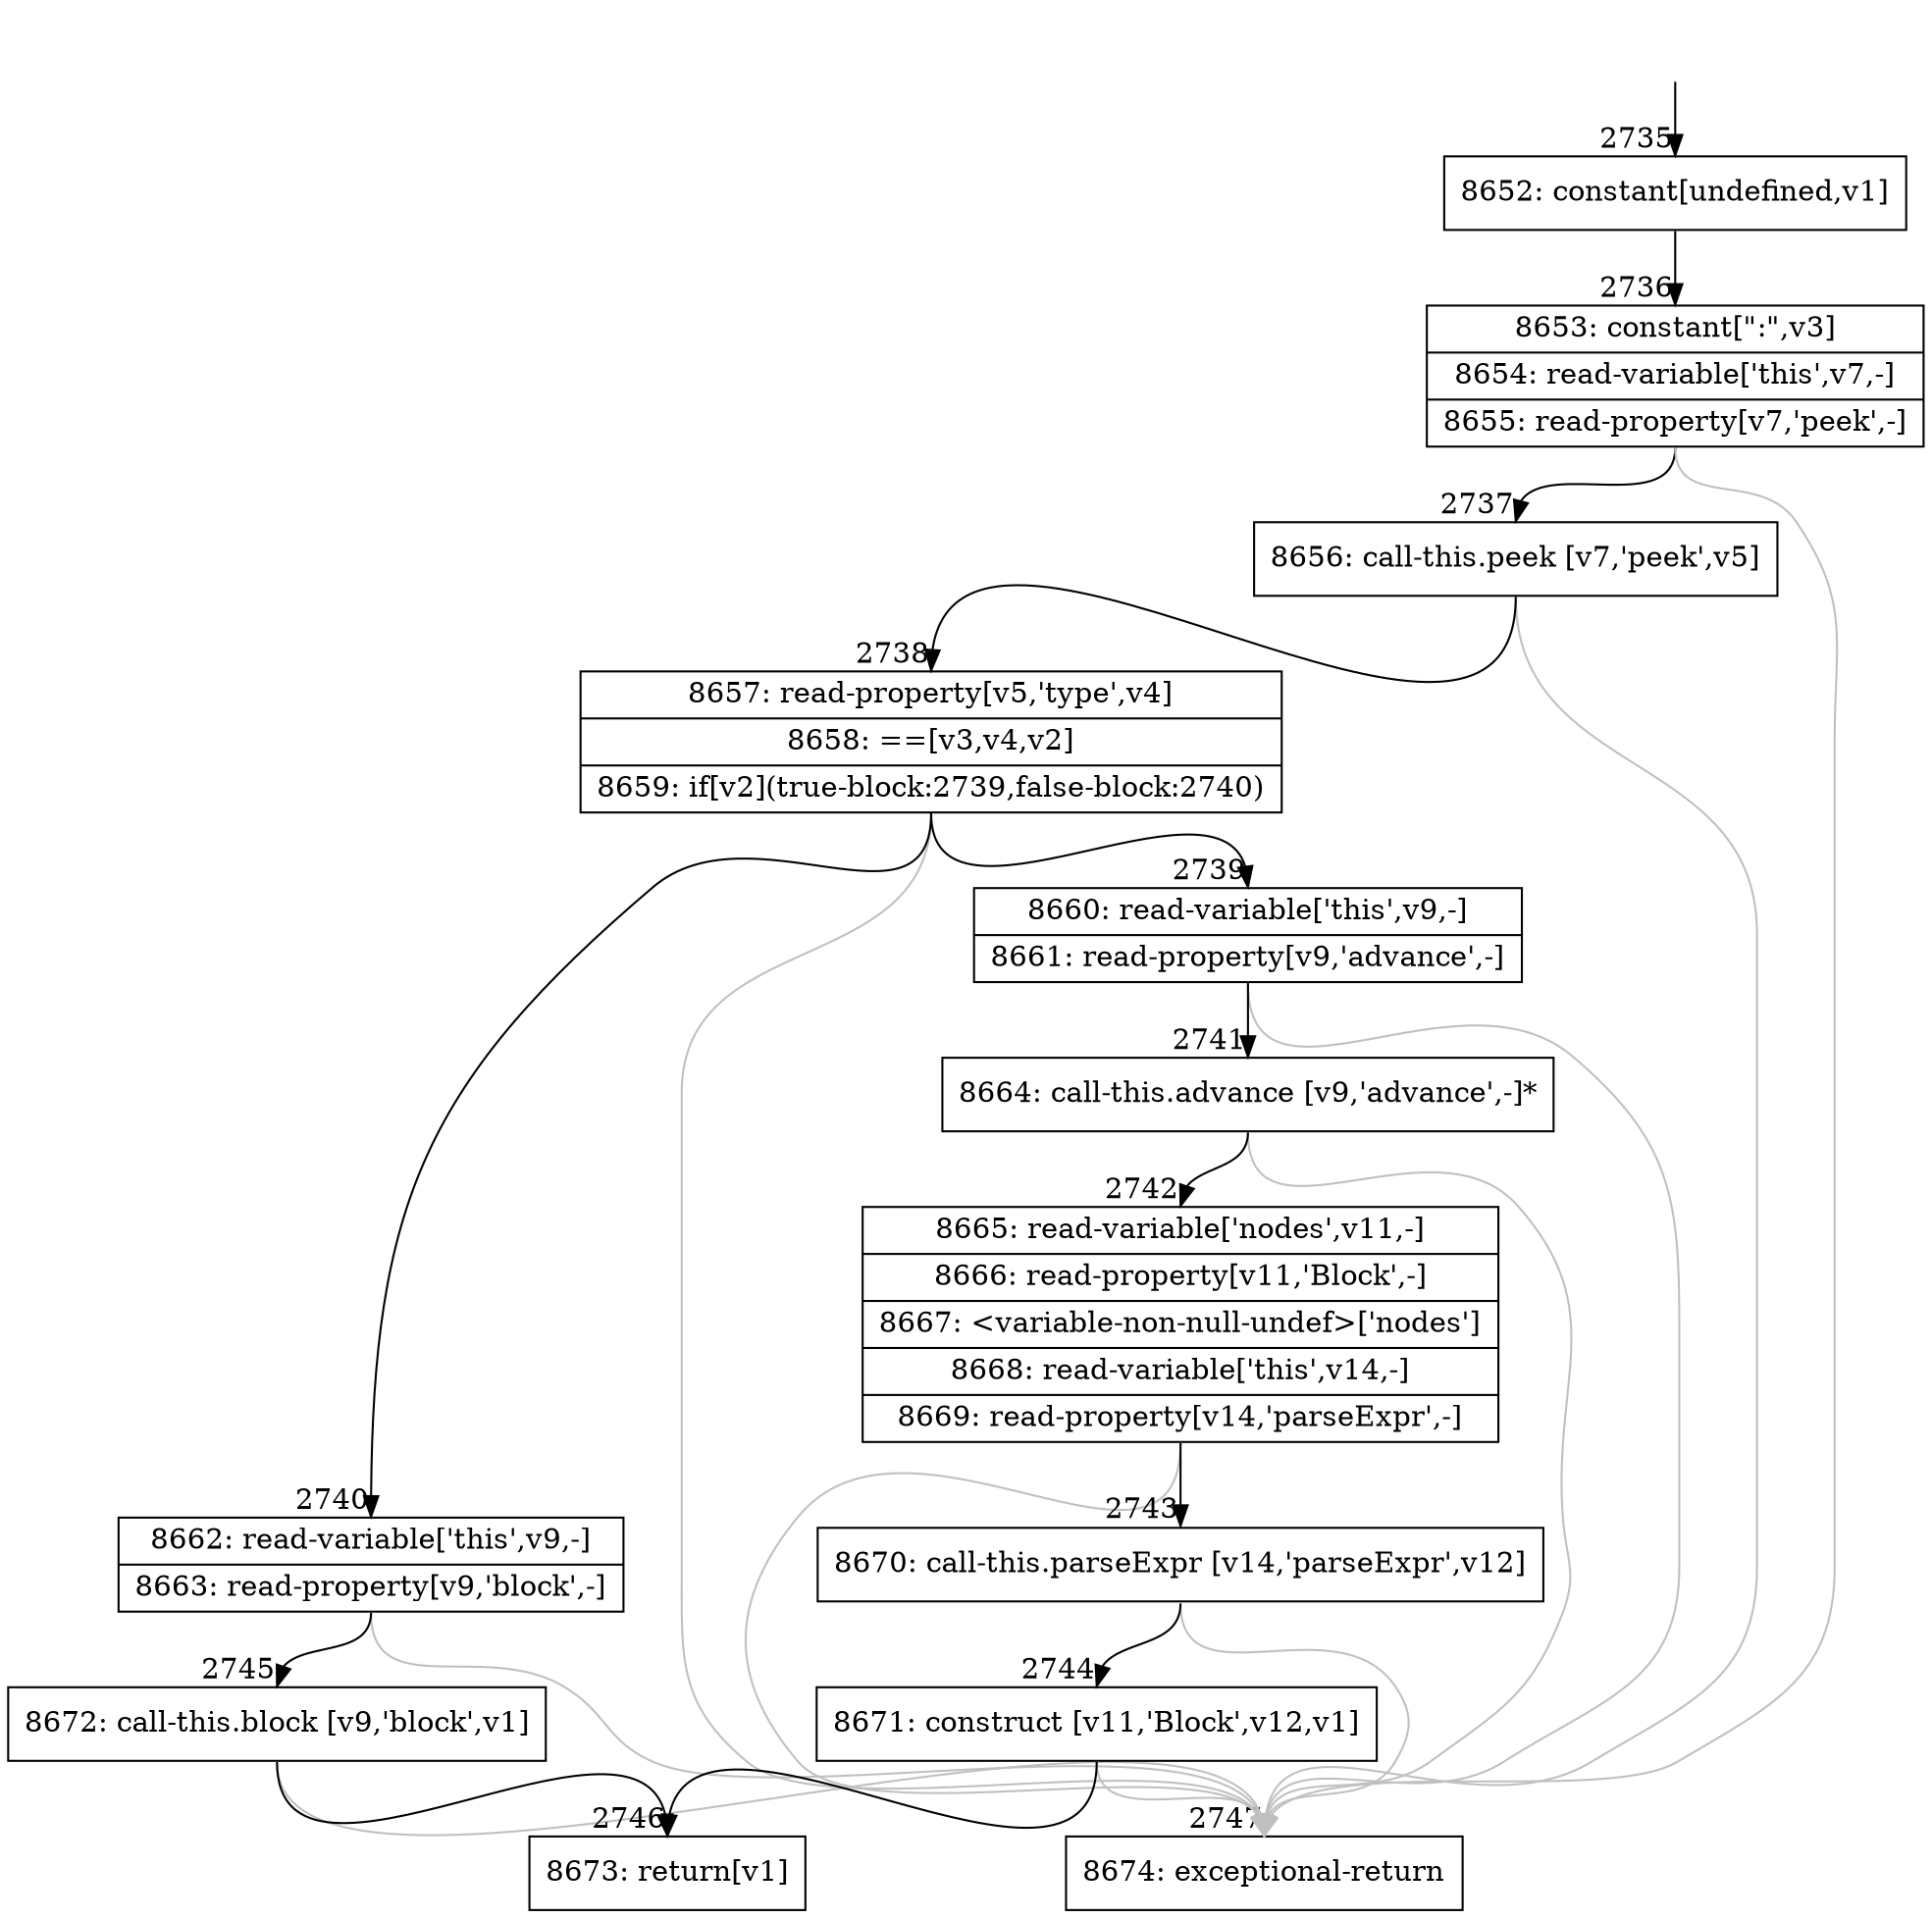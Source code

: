 digraph {
rankdir="TD"
BB_entry168[shape=none,label=""];
BB_entry168 -> BB2735 [tailport=s, headport=n, headlabel="    2735"]
BB2735 [shape=record label="{8652: constant[undefined,v1]}" ] 
BB2735 -> BB2736 [tailport=s, headport=n, headlabel="      2736"]
BB2736 [shape=record label="{8653: constant[\":\",v3]|8654: read-variable['this',v7,-]|8655: read-property[v7,'peek',-]}" ] 
BB2736 -> BB2737 [tailport=s, headport=n, headlabel="      2737"]
BB2736 -> BB2747 [tailport=s, headport=n, color=gray, headlabel="      2747"]
BB2737 [shape=record label="{8656: call-this.peek [v7,'peek',v5]}" ] 
BB2737 -> BB2738 [tailport=s, headport=n, headlabel="      2738"]
BB2737 -> BB2747 [tailport=s, headport=n, color=gray]
BB2738 [shape=record label="{8657: read-property[v5,'type',v4]|8658: ==[v3,v4,v2]|8659: if[v2](true-block:2739,false-block:2740)}" ] 
BB2738 -> BB2739 [tailport=s, headport=n, headlabel="      2739"]
BB2738 -> BB2740 [tailport=s, headport=n, headlabel="      2740"]
BB2738 -> BB2747 [tailport=s, headport=n, color=gray]
BB2739 [shape=record label="{8660: read-variable['this',v9,-]|8661: read-property[v9,'advance',-]}" ] 
BB2739 -> BB2741 [tailport=s, headport=n, headlabel="      2741"]
BB2739 -> BB2747 [tailport=s, headport=n, color=gray]
BB2740 [shape=record label="{8662: read-variable['this',v9,-]|8663: read-property[v9,'block',-]}" ] 
BB2740 -> BB2745 [tailport=s, headport=n, headlabel="      2745"]
BB2740 -> BB2747 [tailport=s, headport=n, color=gray]
BB2741 [shape=record label="{8664: call-this.advance [v9,'advance',-]*}" ] 
BB2741 -> BB2742 [tailport=s, headport=n, headlabel="      2742"]
BB2741 -> BB2747 [tailport=s, headport=n, color=gray]
BB2742 [shape=record label="{8665: read-variable['nodes',v11,-]|8666: read-property[v11,'Block',-]|8667: \<variable-non-null-undef\>['nodes']|8668: read-variable['this',v14,-]|8669: read-property[v14,'parseExpr',-]}" ] 
BB2742 -> BB2743 [tailport=s, headport=n, headlabel="      2743"]
BB2742 -> BB2747 [tailport=s, headport=n, color=gray]
BB2743 [shape=record label="{8670: call-this.parseExpr [v14,'parseExpr',v12]}" ] 
BB2743 -> BB2744 [tailport=s, headport=n, headlabel="      2744"]
BB2743 -> BB2747 [tailport=s, headport=n, color=gray]
BB2744 [shape=record label="{8671: construct [v11,'Block',v12,v1]}" ] 
BB2744 -> BB2746 [tailport=s, headport=n, headlabel="      2746"]
BB2744 -> BB2747 [tailport=s, headport=n, color=gray]
BB2745 [shape=record label="{8672: call-this.block [v9,'block',v1]}" ] 
BB2745 -> BB2746 [tailport=s, headport=n]
BB2745 -> BB2747 [tailport=s, headport=n, color=gray]
BB2746 [shape=record label="{8673: return[v1]}" ] 
BB2747 [shape=record label="{8674: exceptional-return}" ] 
//#$~ 3023
}

